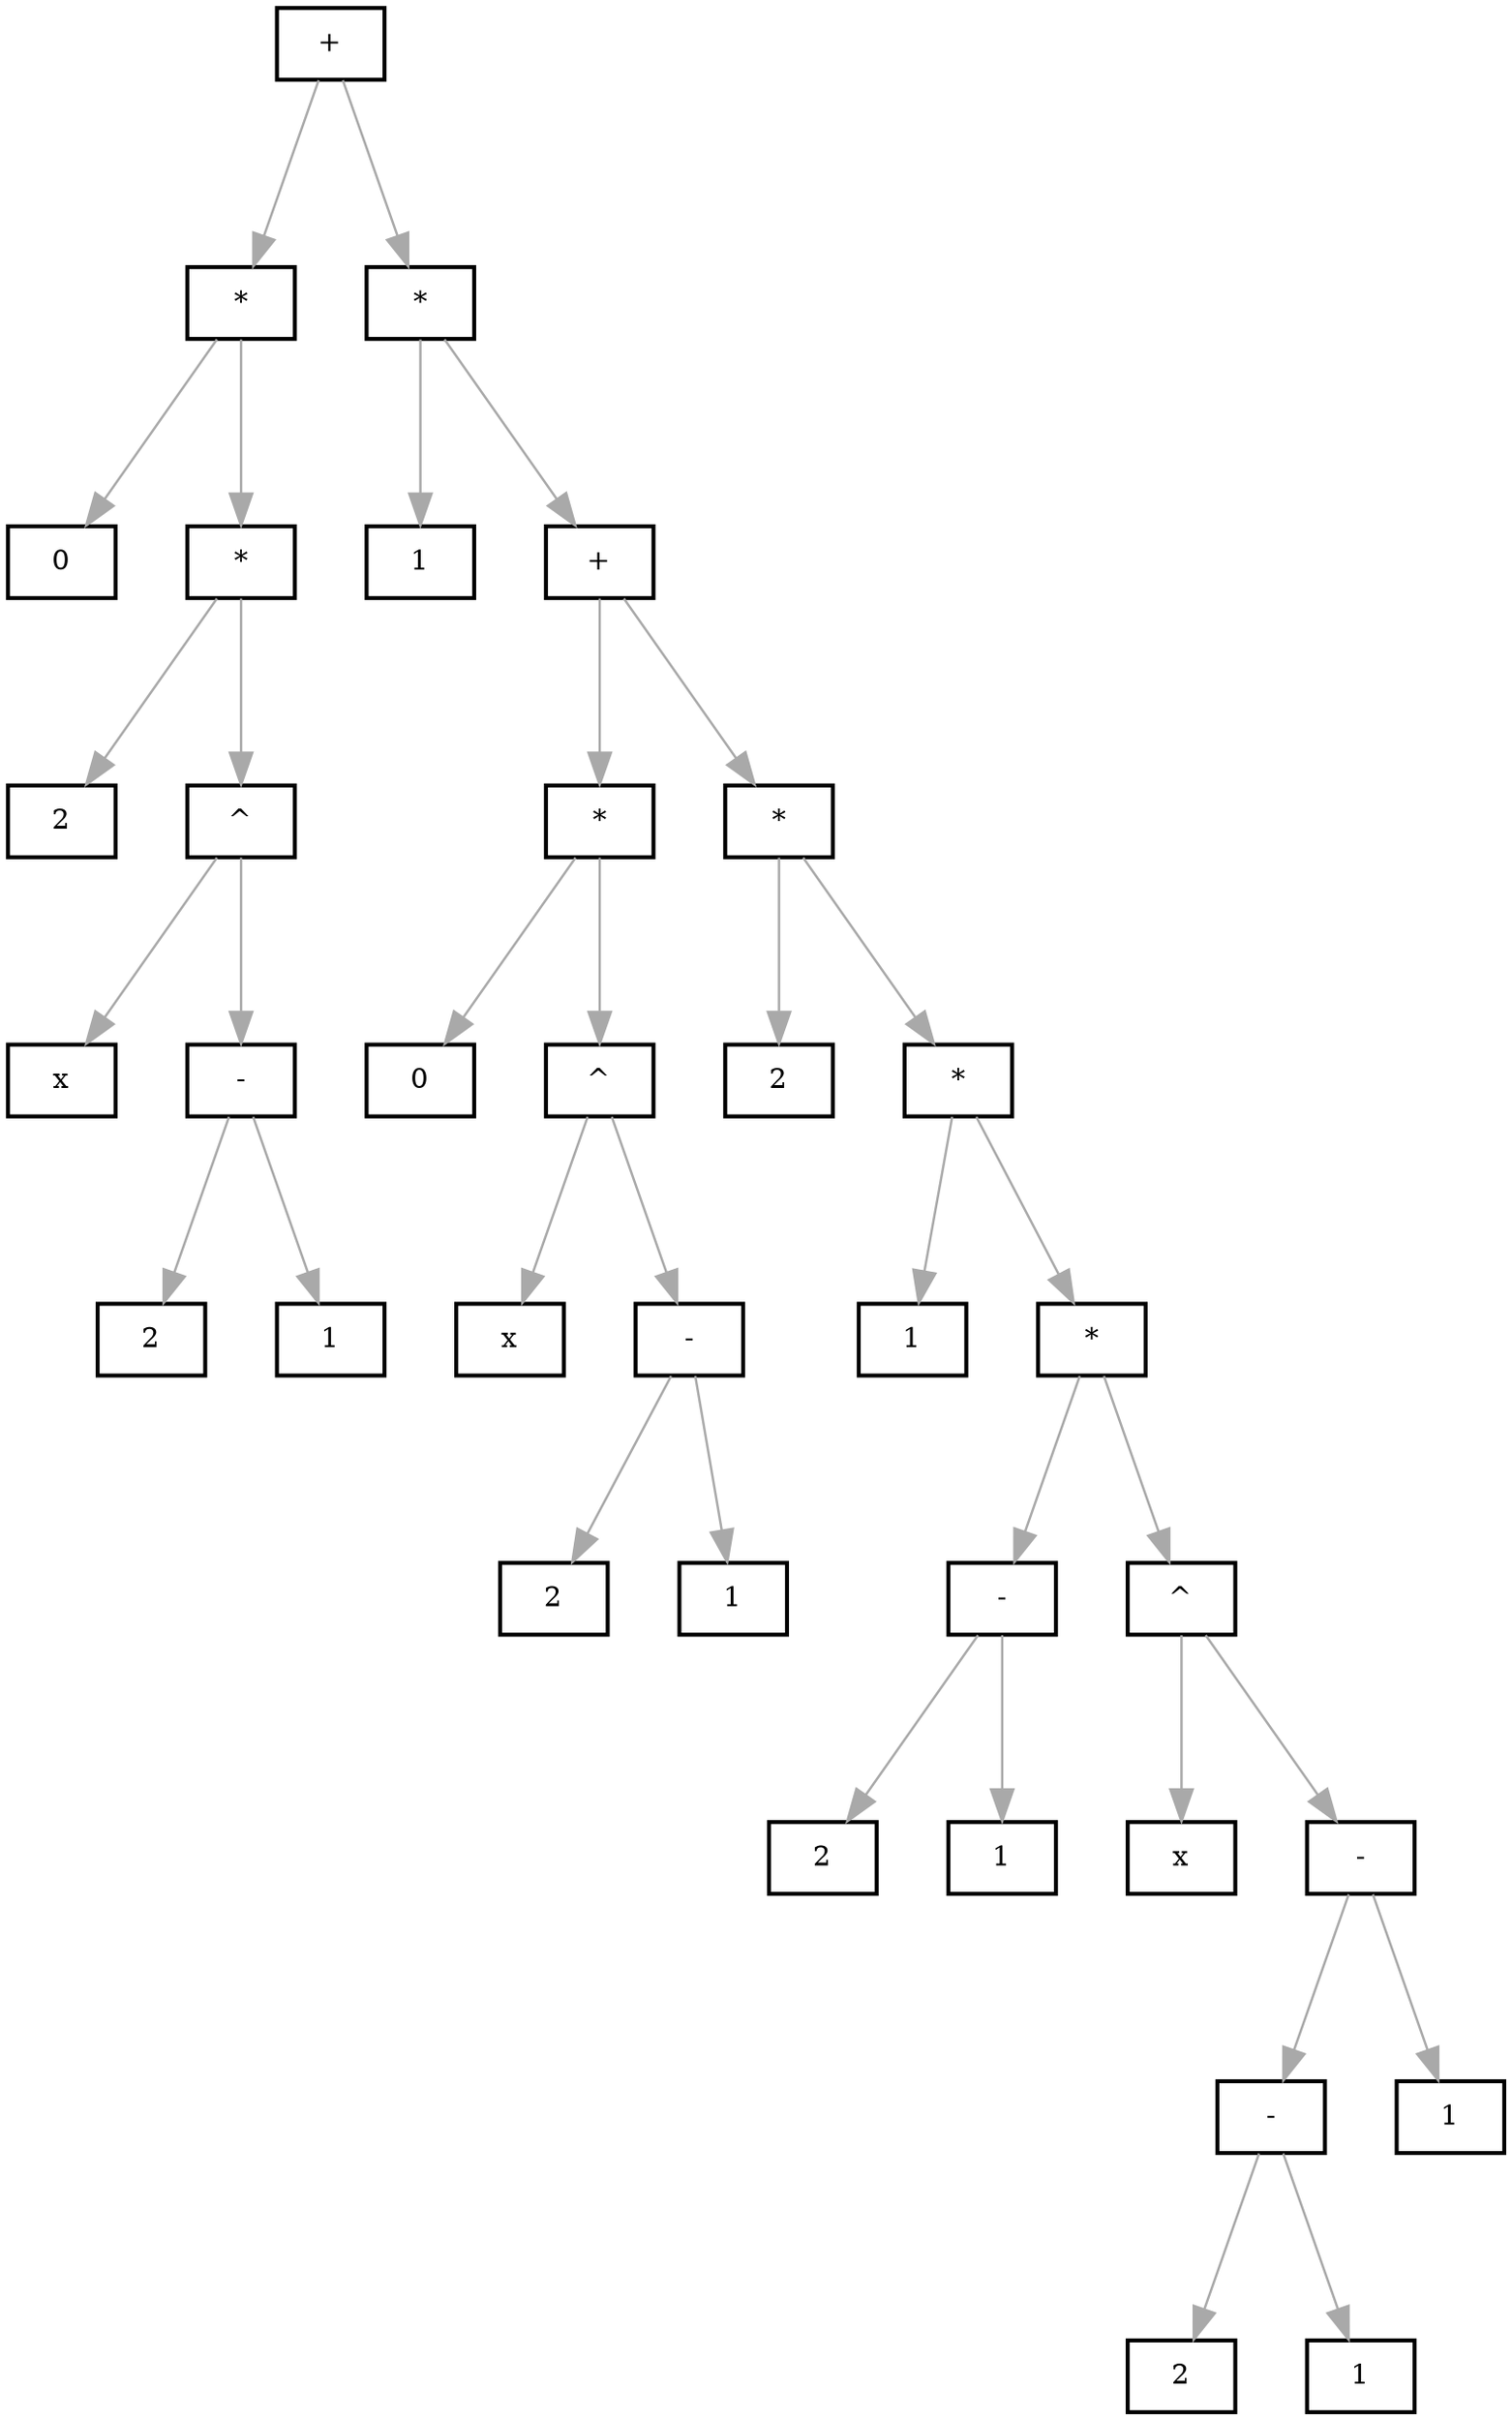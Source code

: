 	digraph
	{
		edge [color     = darkgrey]
		edge [arrowsize = 1.6]
		edge [penwidth  = 1.2]

		graph [penwidth = 2]
		graph [ranksep  = 1.3]
		graph [nodesep  = 0.5]
		graph [style    = "filled"]
		graph [color    = green, fillcolor = lightgreen]

		node [penwidth = 2]
		node [shape    = box]
		node [color    = black, fillcolor = white]

		compound  = true;
		newrank   = true;

		Node0x600001f64060[label = "+"]
		Node0x600001f64060 -> Node0x600001f642a0

		Node0x600001f642a0[label = "*"]
		Node0x600001f642a0 -> Node0x600001f64080

		Node0x600001f64080[label = "0"]
		Node0x600001f642a0 -> Node0x600001f641c0

		Node0x600001f641c0[label = "*"]
		Node0x600001f641c0 -> Node0x600001f641e0

		Node0x600001f641e0[label = "2"]
		Node0x600001f641c0 -> Node0x600001f64200

		Node0x600001f64200[label = "^"]
		Node0x600001f64200 -> Node0x600001f64220

		Node0x600001f64220[label = "x"]
		Node0x600001f64200 -> Node0x600001f64240

		Node0x600001f64240[label = "-"]
		Node0x600001f64240 -> Node0x600001f64260

		Node0x600001f64260[label = "2"]
		Node0x600001f64240 -> Node0x600001f64280

		Node0x600001f64280[label = "1"]
		Node0x600001f64060 -> Node0x600001f64320

		Node0x600001f64320[label = "*"]
		Node0x600001f64320 -> Node0x600001f642c0

		Node0x600001f642c0[label = "1"]
		Node0x600001f64320 -> Node0x600001f64300

		Node0x600001f64300[label = "+"]
		Node0x600001f64300 -> Node0x600001f643e0

		Node0x600001f643e0[label = "*"]
		Node0x600001f643e0 -> Node0x600001f641a0

		Node0x600001f641a0[label = "0"]
		Node0x600001f643e0 -> Node0x600001f64040

		Node0x600001f64040[label = "^"]
		Node0x600001f64040 -> Node0x600001f64360

		Node0x600001f64360[label = "x"]
		Node0x600001f64040 -> Node0x600001f64380

		Node0x600001f64380[label = "-"]
		Node0x600001f64380 -> Node0x600001f643a0

		Node0x600001f643a0[label = "2"]
		Node0x600001f64380 -> Node0x600001f643c0

		Node0x600001f643c0[label = "1"]
		Node0x600001f64300 -> Node0x600001f64460

		Node0x600001f64460[label = "*"]
		Node0x600001f64460 -> Node0x600001f64400

		Node0x600001f64400[label = "2"]
		Node0x600001f64460 -> Node0x600001f64440

		Node0x600001f64440[label = "*"]
		Node0x600001f64440 -> Node0x600001f64340

		Node0x600001f64340[label = "1"]
		Node0x600001f64440 -> Node0x600001f645c0

		Node0x600001f645c0[label = "*"]
		Node0x600001f645c0 -> Node0x600001f642e0

		Node0x600001f642e0[label = "-"]
		Node0x600001f642e0 -> Node0x600001f644a0

		Node0x600001f644a0[label = "2"]
		Node0x600001f642e0 -> Node0x600001f644c0

		Node0x600001f644c0[label = "1"]
		Node0x600001f645c0 -> Node0x600001f645a0

		Node0x600001f645a0[label = "^"]
		Node0x600001f645a0 -> Node0x600001f644e0

		Node0x600001f644e0[label = "x"]
		Node0x600001f645a0 -> Node0x600001f64580

		Node0x600001f64580[label = "-"]
		Node0x600001f64580 -> Node0x600001f64500

		Node0x600001f64500[label = "-"]
		Node0x600001f64500 -> Node0x600001f64520

		Node0x600001f64520[label = "2"]
		Node0x600001f64500 -> Node0x600001f64540

		Node0x600001f64540[label = "1"]
		Node0x600001f64580 -> Node0x600001f64560

		Node0x600001f64560[label = "1"]
	}